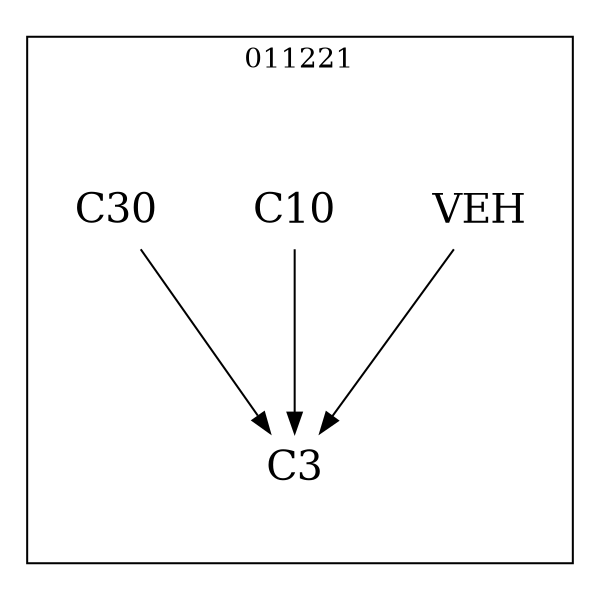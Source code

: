 strict digraph DAGS {
	size = "4,4!" ; ratio ="fill"; subgraph cluster_0{
			labeldoc = "t";
			label = "011221";node	[label= VEH, shape = plaintext, fontsize=20] VEH;node	[label= C3, shape = plaintext, fontsize=20] C3;node	[label= C10, shape = plaintext, fontsize=20] C10;node	[label= C30, shape = plaintext, fontsize=20] C30;
VEH->C3;
C10->C3;
C30->C3;
	}}